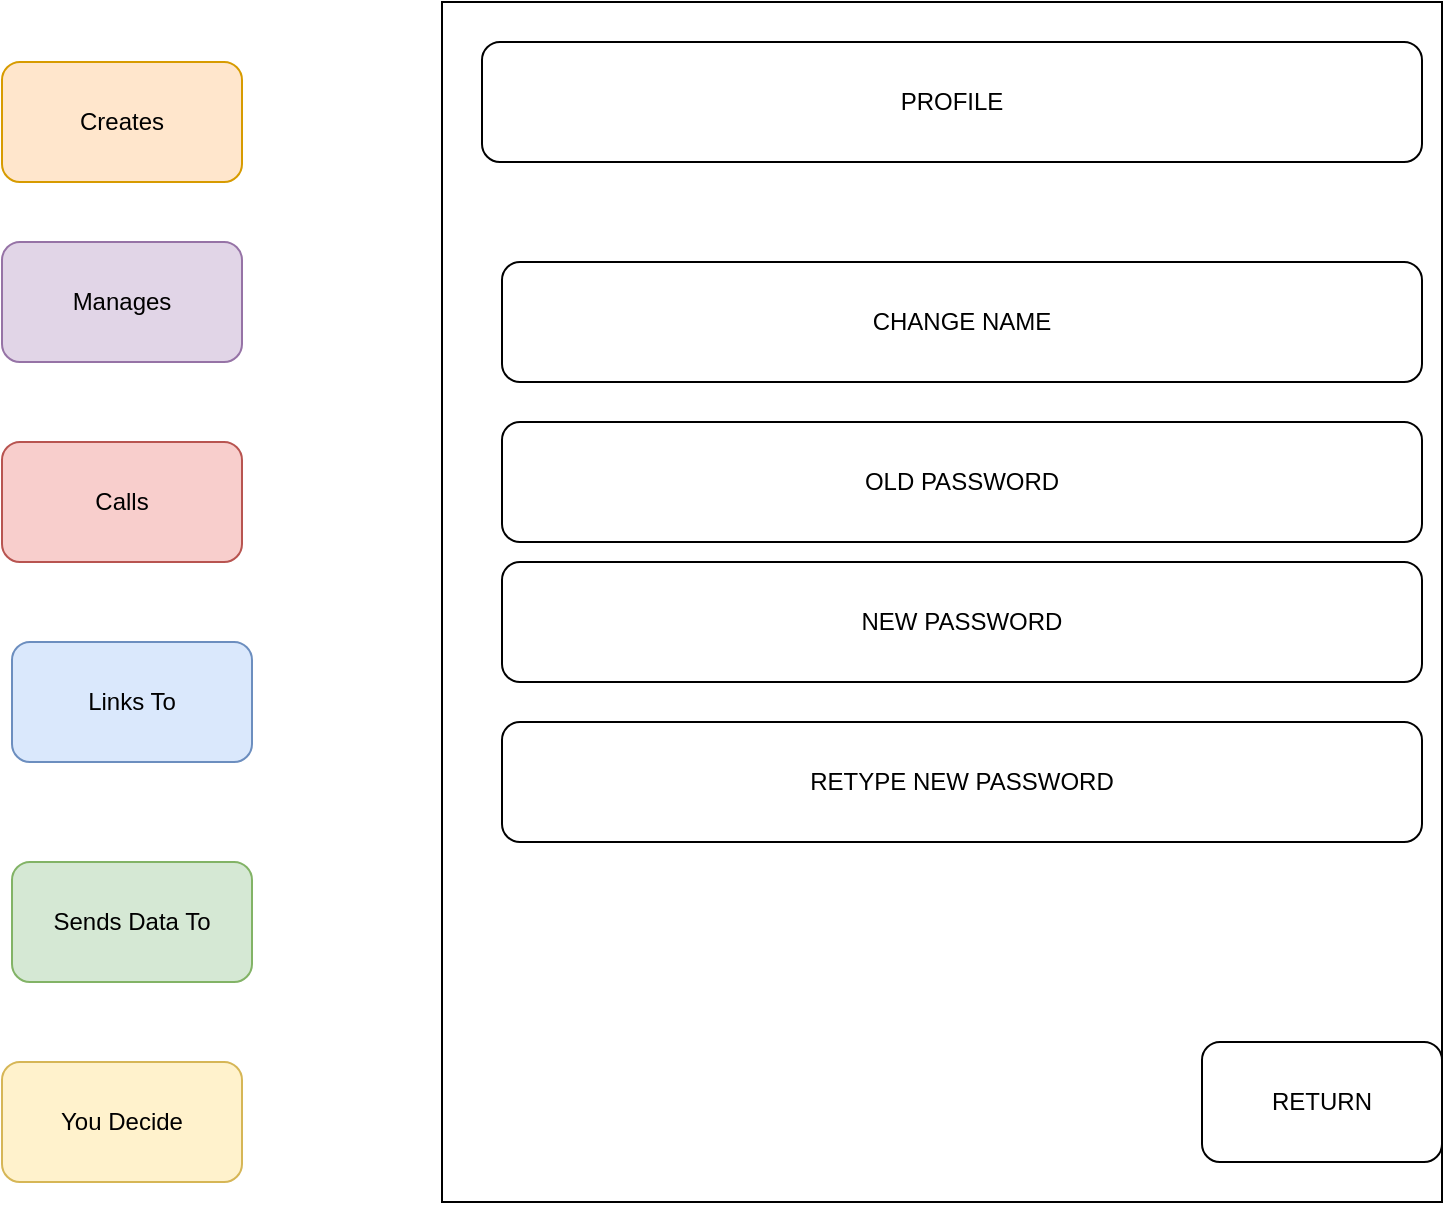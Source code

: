 <mxfile version="24.0.4" type="github">
  <diagram name="Página-1" id="hNAxjIGaJdhHwA7gnnjn">
    <mxGraphModel dx="880" dy="472" grid="1" gridSize="10" guides="1" tooltips="1" connect="1" arrows="1" fold="1" page="1" pageScale="1" pageWidth="827" pageHeight="1169" math="0" shadow="0">
      <root>
        <mxCell id="0" />
        <mxCell id="1" parent="0" />
        <mxCell id="9Bf6Wea90JQik3r4SX6L-1" value="Creates" style="rounded=1;whiteSpace=wrap;html=1;fillColor=#ffe6cc;strokeColor=#d79b00;" parent="1" vertex="1">
          <mxGeometry x="80" y="50" width="120" height="60" as="geometry" />
        </mxCell>
        <mxCell id="9Bf6Wea90JQik3r4SX6L-2" value="You Decide" style="rounded=1;whiteSpace=wrap;html=1;fillColor=#fff2cc;strokeColor=#d6b656;" parent="1" vertex="1">
          <mxGeometry x="80" y="550" width="120" height="60" as="geometry" />
        </mxCell>
        <mxCell id="9Bf6Wea90JQik3r4SX6L-3" value="Sends Data To" style="rounded=1;whiteSpace=wrap;html=1;fillColor=#d5e8d4;strokeColor=#82b366;" parent="1" vertex="1">
          <mxGeometry x="85" y="450" width="120" height="60" as="geometry" />
        </mxCell>
        <mxCell id="9Bf6Wea90JQik3r4SX6L-4" value="Links To" style="rounded=1;whiteSpace=wrap;html=1;fillColor=#dae8fc;strokeColor=#6c8ebf;" parent="1" vertex="1">
          <mxGeometry x="85" y="340" width="120" height="60" as="geometry" />
        </mxCell>
        <mxCell id="9Bf6Wea90JQik3r4SX6L-5" value="Calls" style="rounded=1;whiteSpace=wrap;html=1;fillColor=#f8cecc;strokeColor=#b85450;" parent="1" vertex="1">
          <mxGeometry x="80" y="240" width="120" height="60" as="geometry" />
        </mxCell>
        <mxCell id="9Bf6Wea90JQik3r4SX6L-6" value="Manages" style="rounded=1;whiteSpace=wrap;html=1;fillColor=#e1d5e7;strokeColor=#9673a6;" parent="1" vertex="1">
          <mxGeometry x="80" y="140" width="120" height="60" as="geometry" />
        </mxCell>
        <mxCell id="9Bf6Wea90JQik3r4SX6L-7" value="" style="rounded=0;whiteSpace=wrap;html=1;" parent="1" vertex="1">
          <mxGeometry x="300" y="20" width="500" height="600" as="geometry" />
        </mxCell>
        <mxCell id="9Bf6Wea90JQik3r4SX6L-8" value="PROFILE" style="rounded=1;whiteSpace=wrap;html=1;" parent="1" vertex="1">
          <mxGeometry x="320" y="40" width="470" height="60" as="geometry" />
        </mxCell>
        <mxCell id="9Bf6Wea90JQik3r4SX6L-19" value="CHANGE NAME" style="rounded=1;whiteSpace=wrap;html=1;" parent="1" vertex="1">
          <mxGeometry x="330" y="150" width="460" height="60" as="geometry" />
        </mxCell>
        <mxCell id="9Bf6Wea90JQik3r4SX6L-34" value="RETURN" style="rounded=1;whiteSpace=wrap;html=1;" parent="1" vertex="1">
          <mxGeometry x="680" y="540" width="120" height="60" as="geometry" />
        </mxCell>
        <mxCell id="9Bf6Wea90JQik3r4SX6L-35" value="OLD PASSWORD" style="rounded=1;whiteSpace=wrap;html=1;" parent="1" vertex="1">
          <mxGeometry x="330" y="230" width="460" height="60" as="geometry" />
        </mxCell>
        <mxCell id="9Bf6Wea90JQik3r4SX6L-36" value="NEW PASSWORD" style="rounded=1;whiteSpace=wrap;html=1;" parent="1" vertex="1">
          <mxGeometry x="330" y="300" width="460" height="60" as="geometry" />
        </mxCell>
        <mxCell id="9Bf6Wea90JQik3r4SX6L-37" value="RETYPE NEW PASSWORD" style="rounded=1;whiteSpace=wrap;html=1;" parent="1" vertex="1">
          <mxGeometry x="330" y="380" width="460" height="60" as="geometry" />
        </mxCell>
      </root>
    </mxGraphModel>
  </diagram>
</mxfile>
